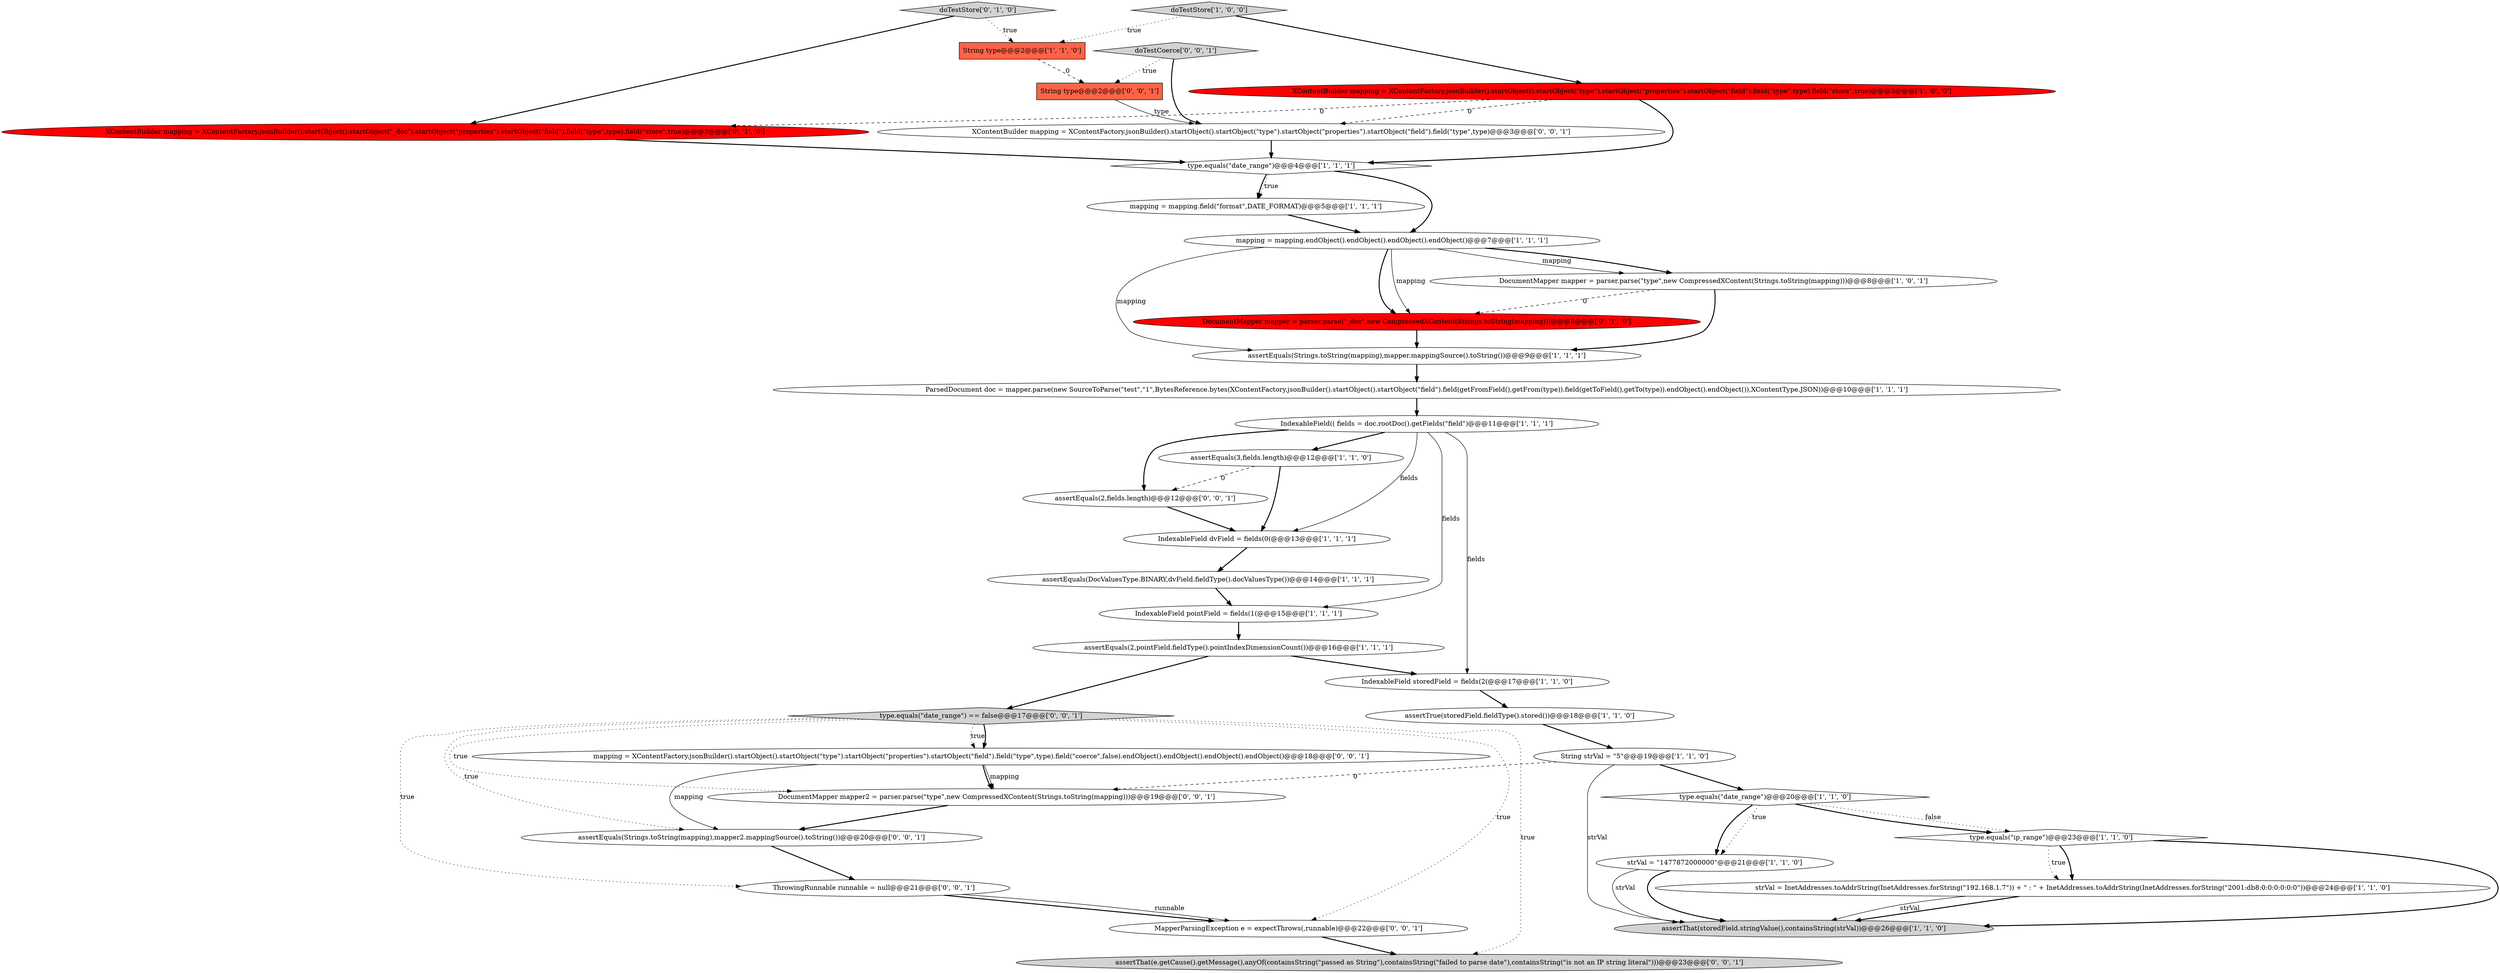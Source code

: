 digraph {
34 [style = filled, label = "ThrowingRunnable runnable = null@@@21@@@['0', '0', '1']", fillcolor = white, shape = ellipse image = "AAA0AAABBB3BBB"];
19 [style = filled, label = "mapping = mapping.field(\"format\",DATE_FORMAT)@@@5@@@['1', '1', '1']", fillcolor = white, shape = ellipse image = "AAA0AAABBB1BBB"];
1 [style = filled, label = "strVal = \"1477872000000\"@@@21@@@['1', '1', '0']", fillcolor = white, shape = ellipse image = "AAA0AAABBB1BBB"];
35 [style = filled, label = "assertThat(e.getCause().getMessage(),anyOf(containsString(\"passed as String\"),containsString(\"failed to parse date\"),containsString(\"is not an IP string literal\")))@@@23@@@['0', '0', '1']", fillcolor = lightgray, shape = ellipse image = "AAA0AAABBB3BBB"];
26 [style = filled, label = "type.equals(\"date_range\") == false@@@17@@@['0', '0', '1']", fillcolor = lightgray, shape = diamond image = "AAA0AAABBB3BBB"];
12 [style = filled, label = "DocumentMapper mapper = parser.parse(\"type\",new CompressedXContent(Strings.toString(mapping)))@@@8@@@['1', '0', '1']", fillcolor = white, shape = ellipse image = "AAA0AAABBB1BBB"];
14 [style = filled, label = "assertEquals(DocValuesType.BINARY,dvField.fieldType().docValuesType())@@@14@@@['1', '1', '1']", fillcolor = white, shape = ellipse image = "AAA0AAABBB1BBB"];
0 [style = filled, label = "assertEquals(2,pointField.fieldType().pointIndexDimensionCount())@@@16@@@['1', '1', '1']", fillcolor = white, shape = ellipse image = "AAA0AAABBB1BBB"];
22 [style = filled, label = "assertTrue(storedField.fieldType().stored())@@@18@@@['1', '1', '0']", fillcolor = white, shape = ellipse image = "AAA0AAABBB1BBB"];
33 [style = filled, label = "assertEquals(2,fields.length)@@@12@@@['0', '0', '1']", fillcolor = white, shape = ellipse image = "AAA0AAABBB3BBB"];
27 [style = filled, label = "assertEquals(Strings.toString(mapping),mapper2.mappingSource().toString())@@@20@@@['0', '0', '1']", fillcolor = white, shape = ellipse image = "AAA0AAABBB3BBB"];
10 [style = filled, label = "mapping = mapping.endObject().endObject().endObject().endObject()@@@7@@@['1', '1', '1']", fillcolor = white, shape = ellipse image = "AAA0AAABBB1BBB"];
28 [style = filled, label = "doTestCoerce['0', '0', '1']", fillcolor = lightgray, shape = diamond image = "AAA0AAABBB3BBB"];
15 [style = filled, label = "String type@@@2@@@['1', '1', '0']", fillcolor = tomato, shape = box image = "AAA0AAABBB1BBB"];
29 [style = filled, label = "MapperParsingException e = expectThrows(,runnable)@@@22@@@['0', '0', '1']", fillcolor = white, shape = ellipse image = "AAA0AAABBB3BBB"];
5 [style = filled, label = "assertEquals(3,fields.length)@@@12@@@['1', '1', '0']", fillcolor = white, shape = ellipse image = "AAA0AAABBB1BBB"];
31 [style = filled, label = "mapping = XContentFactory.jsonBuilder().startObject().startObject(\"type\").startObject(\"properties\").startObject(\"field\").field(\"type\",type).field(\"coerce\",false).endObject().endObject().endObject().endObject()@@@18@@@['0', '0', '1']", fillcolor = white, shape = ellipse image = "AAA0AAABBB3BBB"];
21 [style = filled, label = "IndexableField storedField = fields(2(@@@17@@@['1', '1', '0']", fillcolor = white, shape = ellipse image = "AAA0AAABBB1BBB"];
30 [style = filled, label = "XContentBuilder mapping = XContentFactory.jsonBuilder().startObject().startObject(\"type\").startObject(\"properties\").startObject(\"field\").field(\"type\",type)@@@3@@@['0', '0', '1']", fillcolor = white, shape = ellipse image = "AAA0AAABBB3BBB"];
3 [style = filled, label = "IndexableField pointField = fields(1(@@@15@@@['1', '1', '1']", fillcolor = white, shape = ellipse image = "AAA0AAABBB1BBB"];
2 [style = filled, label = "assertThat(storedField.stringValue(),containsString(strVal))@@@26@@@['1', '1', '0']", fillcolor = lightgray, shape = ellipse image = "AAA0AAABBB1BBB"];
20 [style = filled, label = "type.equals(\"ip_range\")@@@23@@@['1', '1', '0']", fillcolor = white, shape = diamond image = "AAA0AAABBB1BBB"];
32 [style = filled, label = "String type@@@2@@@['0', '0', '1']", fillcolor = tomato, shape = box image = "AAA0AAABBB3BBB"];
16 [style = filled, label = "type.equals(\"date_range\")@@@20@@@['1', '1', '0']", fillcolor = white, shape = diamond image = "AAA0AAABBB1BBB"];
25 [style = filled, label = "doTestStore['0', '1', '0']", fillcolor = lightgray, shape = diamond image = "AAA0AAABBB2BBB"];
11 [style = filled, label = "assertEquals(Strings.toString(mapping),mapper.mappingSource().toString())@@@9@@@['1', '1', '1']", fillcolor = white, shape = ellipse image = "AAA0AAABBB1BBB"];
6 [style = filled, label = "String strVal = \"5\"@@@19@@@['1', '1', '0']", fillcolor = white, shape = ellipse image = "AAA0AAABBB1BBB"];
23 [style = filled, label = "XContentBuilder mapping = XContentFactory.jsonBuilder().startObject().startObject(\"_doc\").startObject(\"properties\").startObject(\"field\").field(\"type\",type).field(\"store\",true)@@@3@@@['0', '1', '0']", fillcolor = red, shape = ellipse image = "AAA1AAABBB2BBB"];
36 [style = filled, label = "DocumentMapper mapper2 = parser.parse(\"type\",new CompressedXContent(Strings.toString(mapping)))@@@19@@@['0', '0', '1']", fillcolor = white, shape = ellipse image = "AAA0AAABBB3BBB"];
18 [style = filled, label = "doTestStore['1', '0', '0']", fillcolor = lightgray, shape = diamond image = "AAA0AAABBB1BBB"];
24 [style = filled, label = "DocumentMapper mapper = parser.parse(\"_doc\",new CompressedXContent(Strings.toString(mapping)))@@@8@@@['0', '1', '0']", fillcolor = red, shape = ellipse image = "AAA1AAABBB2BBB"];
4 [style = filled, label = "ParsedDocument doc = mapper.parse(new SourceToParse(\"test\",\"1\",BytesReference.bytes(XContentFactory.jsonBuilder().startObject().startObject(\"field\").field(getFromField(),getFrom(type)).field(getToField(),getTo(type)).endObject().endObject()),XContentType.JSON))@@@10@@@['1', '1', '1']", fillcolor = white, shape = ellipse image = "AAA0AAABBB1BBB"];
17 [style = filled, label = "IndexableField dvField = fields(0(@@@13@@@['1', '1', '1']", fillcolor = white, shape = ellipse image = "AAA0AAABBB1BBB"];
8 [style = filled, label = "IndexableField(( fields = doc.rootDoc().getFields(\"field\")@@@11@@@['1', '1', '1']", fillcolor = white, shape = ellipse image = "AAA0AAABBB1BBB"];
7 [style = filled, label = "type.equals(\"date_range\")@@@4@@@['1', '1', '1']", fillcolor = white, shape = diamond image = "AAA0AAABBB1BBB"];
9 [style = filled, label = "strVal = InetAddresses.toAddrString(InetAddresses.forString(\"192.168.1.7\")) + \" : \" + InetAddresses.toAddrString(InetAddresses.forString(\"2001:db8:0:0:0:0:0:0\"))@@@24@@@['1', '1', '0']", fillcolor = white, shape = ellipse image = "AAA0AAABBB1BBB"];
13 [style = filled, label = "XContentBuilder mapping = XContentFactory.jsonBuilder().startObject().startObject(\"type\").startObject(\"properties\").startObject(\"field\").field(\"type\",type).field(\"store\",true)@@@3@@@['1', '0', '0']", fillcolor = red, shape = ellipse image = "AAA1AAABBB1BBB"];
14->3 [style = bold, label=""];
8->33 [style = bold, label=""];
34->29 [style = bold, label=""];
0->26 [style = bold, label=""];
20->9 [style = dotted, label="true"];
28->30 [style = bold, label=""];
20->9 [style = bold, label=""];
7->10 [style = bold, label=""];
9->2 [style = bold, label=""];
25->23 [style = bold, label=""];
7->19 [style = dotted, label="true"];
10->24 [style = bold, label=""];
33->17 [style = bold, label=""];
26->27 [style = dotted, label="true"];
26->34 [style = dotted, label="true"];
9->2 [style = solid, label="strVal"];
11->4 [style = bold, label=""];
32->30 [style = solid, label="type"];
12->11 [style = bold, label=""];
18->15 [style = dotted, label="true"];
15->32 [style = dashed, label="0"];
31->36 [style = bold, label=""];
19->10 [style = bold, label=""];
6->2 [style = solid, label="strVal"];
0->21 [style = bold, label=""];
5->17 [style = bold, label=""];
13->23 [style = dashed, label="0"];
3->0 [style = bold, label=""];
1->2 [style = solid, label="strVal"];
20->2 [style = bold, label=""];
31->36 [style = solid, label="mapping"];
31->27 [style = solid, label="mapping"];
26->31 [style = dotted, label="true"];
26->31 [style = bold, label=""];
25->15 [style = dotted, label="true"];
10->11 [style = solid, label="mapping"];
27->34 [style = bold, label=""];
16->20 [style = dotted, label="false"];
28->32 [style = dotted, label="true"];
36->27 [style = bold, label=""];
8->5 [style = bold, label=""];
16->1 [style = dotted, label="true"];
16->1 [style = bold, label=""];
10->24 [style = solid, label="mapping"];
17->14 [style = bold, label=""];
10->12 [style = bold, label=""];
13->7 [style = bold, label=""];
21->22 [style = bold, label=""];
6->16 [style = bold, label=""];
24->11 [style = bold, label=""];
30->7 [style = bold, label=""];
12->24 [style = dashed, label="0"];
6->36 [style = dashed, label="0"];
5->33 [style = dashed, label="0"];
18->13 [style = bold, label=""];
34->29 [style = solid, label="runnable"];
4->8 [style = bold, label=""];
26->29 [style = dotted, label="true"];
8->21 [style = solid, label="fields"];
10->12 [style = solid, label="mapping"];
1->2 [style = bold, label=""];
23->7 [style = bold, label=""];
26->35 [style = dotted, label="true"];
29->35 [style = bold, label=""];
16->20 [style = bold, label=""];
7->19 [style = bold, label=""];
26->36 [style = dotted, label="true"];
13->30 [style = dashed, label="0"];
8->3 [style = solid, label="fields"];
22->6 [style = bold, label=""];
8->17 [style = solid, label="fields"];
}
